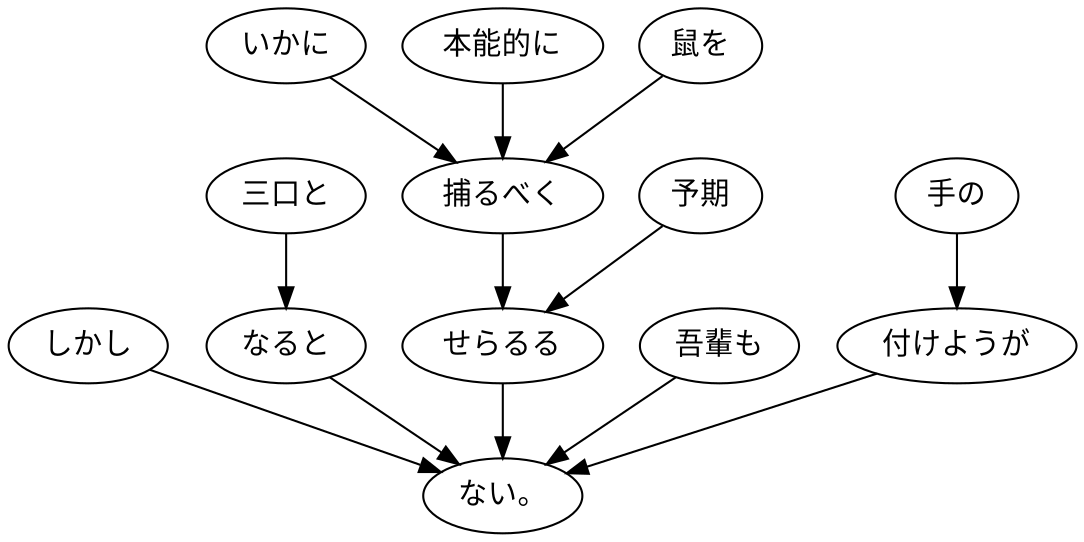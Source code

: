 digraph graph3261 {
	node0 [label="しかし"];
	node1 [label="三口と"];
	node2 [label="なると"];
	node3 [label="いかに"];
	node4 [label="本能的に"];
	node5 [label="鼠を"];
	node6 [label="捕るべく"];
	node7 [label="予期"];
	node8 [label="せらるる"];
	node9 [label="吾輩も"];
	node10 [label="手の"];
	node11 [label="付けようが"];
	node12 [label="ない。"];
	node0 -> node12;
	node1 -> node2;
	node2 -> node12;
	node3 -> node6;
	node4 -> node6;
	node5 -> node6;
	node6 -> node8;
	node7 -> node8;
	node8 -> node12;
	node9 -> node12;
	node10 -> node11;
	node11 -> node12;
}
